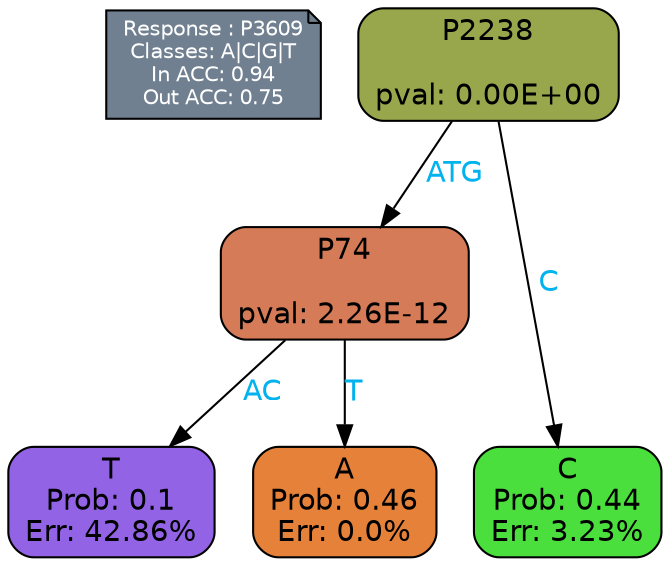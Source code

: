 digraph Tree {
node [shape=box, style="filled, rounded", color="black", fontname=helvetica] ;
graph [ranksep=equally, splines=polylines, bgcolor=transparent, dpi=600] ;
edge [fontname=helvetica] ;
LEGEND [label="Response : P3609
Classes: A|C|G|T
In ACC: 0.94
Out ACC: 0.75
",shape=note,align=left,style=filled,fillcolor="slategray",fontcolor="white",fontsize=10];1 [label="P2238

pval: 0.00E+00", fillcolor="#99a74c"] ;
2 [label="P74

pval: 2.26E-12", fillcolor="#d67b57"] ;
3 [label="T
Prob: 0.1
Err: 42.86%", fillcolor="#9363e5"] ;
4 [label="A
Prob: 0.46
Err: 0.0%", fillcolor="#e58139"] ;
5 [label="C
Prob: 0.44
Err: 3.23%", fillcolor="#4bdf3e"] ;
1 -> 2 [label="ATG",fontcolor=deepskyblue2] ;
1 -> 5 [label="C",fontcolor=deepskyblue2] ;
2 -> 3 [label="AC",fontcolor=deepskyblue2] ;
2 -> 4 [label="T",fontcolor=deepskyblue2] ;
{rank = same; 3;4;5;}{rank = same; LEGEND;1;}}